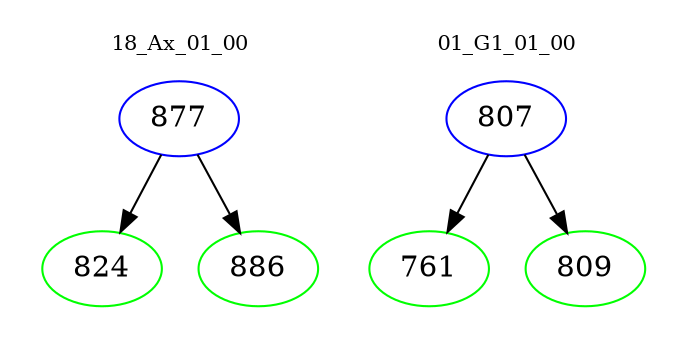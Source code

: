 digraph{
subgraph cluster_0 {
color = white
label = "18_Ax_01_00";
fontsize=10;
T0_877 [label="877", color="blue"]
T0_877 -> T0_824 [color="black"]
T0_824 [label="824", color="green"]
T0_877 -> T0_886 [color="black"]
T0_886 [label="886", color="green"]
}
subgraph cluster_1 {
color = white
label = "01_G1_01_00";
fontsize=10;
T1_807 [label="807", color="blue"]
T1_807 -> T1_761 [color="black"]
T1_761 [label="761", color="green"]
T1_807 -> T1_809 [color="black"]
T1_809 [label="809", color="green"]
}
}

